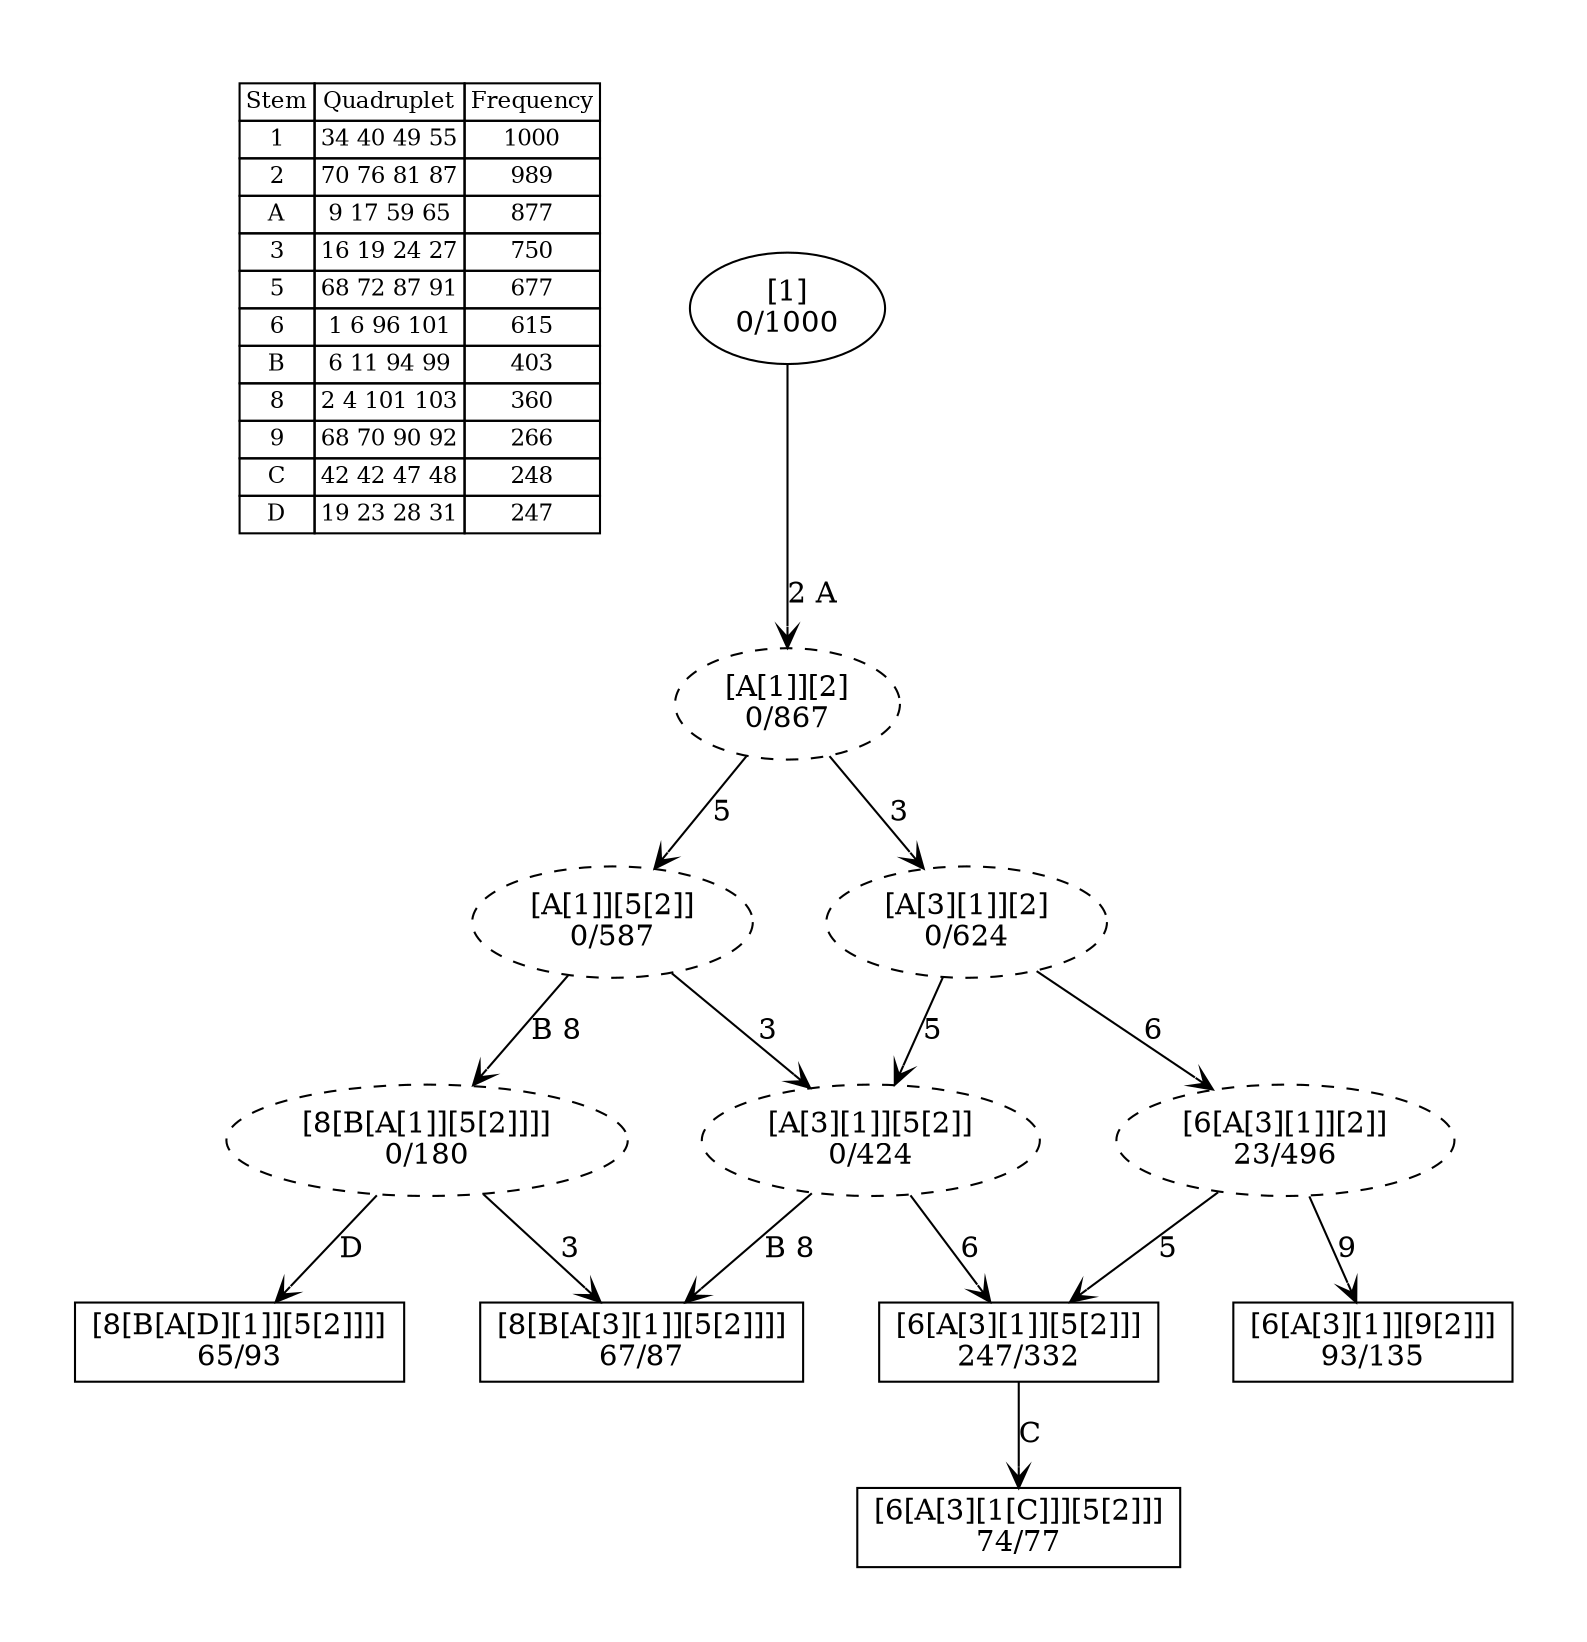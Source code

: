 digraph G {
	pad = 0.5;
	nodesep = 0.5;
"legend" [label = < <table border="0" cellborder="1" cellspacing="0"><tr><td>Stem</td><td>Quadruplet</td><td>Frequency</td></tr>
<tr><td>1</td><td>34 40 49 55</td><td>1000</td></tr>
<tr><td>2</td><td>70 76 81 87</td><td>989</td></tr>
<tr><td>A</td><td>9 17 59 65</td><td>877</td></tr>
<tr><td>3</td><td>16 19 24 27</td><td>750</td></tr>
<tr><td>5</td><td>68 72 87 91</td><td>677</td></tr>
<tr><td>6</td><td>1 6 96 101</td><td>615</td></tr>
<tr><td>B</td><td>6 11 94 99</td><td>403</td></tr>
<tr><td>8</td><td>2 4 101 103</td><td>360</td></tr>
<tr><td>9</td><td>68 70 90 92</td><td>266</td></tr>
<tr><td>C</td><td>42 42 47 48</td><td>248</td></tr>
<tr><td>D</td><td>19 23 28 31</td><td>247</td></tr>
</table>>, shape = plaintext, fontsize=11];
"1 2 A 3 5 6 " [shape = box];
"1 2 A 3 6 9 " [shape = box];
"1 2 A 3 5 6 C " [shape = box];
"1 2 A 3 5 B 8 " [shape = box];
"1 2 A 5 B 8 D " [shape = box];
"1 2 A 3 6 " [style = dashed];
"1 2 A 3 5 " [style = dashed];
"1 2 A 5 " [style = dashed];
"1 2 A 3 " [style = dashed];
"1 2 A " [style = dashed];
"1 2 A 5 B 8 " [style = dashed];
"1 2 A 3 5 6 " [label = "[6[A[3][1]][5[2]]]\n247/332"];
"1 2 A 3 6 9 " [label = "[6[A[3][1]][9[2]]]\n93/135"];
"1 2 A 3 5 6 C " [label = "[6[A[3][1[C]]][5[2]]]\n74/77"];
"1 2 A 3 5 B 8 " [label = "[8[B[A[3][1]][5[2]]]]\n67/87"];
"1 2 A 5 B 8 D " [label = "[8[B[A[D][1]][5[2]]]]\n65/93"];
"1 2 A 3 6 " [label = "[6[A[3][1]][2]]\n23/496"];
"1 2 A 3 5 " [label = "[A[3][1]][5[2]]\n0/424"];
"1 2 A 5 " [label = "[A[1]][5[2]]\n0/587"];
"1 2 A 3 " [label = "[A[3][1]][2]\n0/624"];
"1 2 A " [label = "[A[1]][2]\n0/867"];
"1 2 A 5 B 8 " [label = "[8[B[A[1]][5[2]]]]\n0/180"];
"1 " [label = "[1]\n0/1000"];
"1 2 A 3 5 6 " -> "1 2 A 3 5 6 C " [label = "C ", arrowhead = vee];
"1 2 A 3 6 " -> "1 2 A 3 5 6 " [label = "5 ", arrowhead = vee];
"1 2 A 3 6 " -> "1 2 A 3 6 9 " [label = "9 ", arrowhead = vee];
"1 2 A 3 5 " -> "1 2 A 3 5 6 " [label = "6 ", arrowhead = vee];
"1 2 A 3 5 " -> "1 2 A 3 5 B 8 " [label = "B 8 ", arrowhead = vee];
"1 2 A 5 " -> "1 2 A 3 5 " [label = "3 ", arrowhead = vee];
"1 2 A 5 " -> "1 2 A 5 B 8 " [label = "B 8 ", arrowhead = vee];
"1 2 A 3 " -> "1 2 A 3 6 " [label = "6 ", arrowhead = vee];
"1 2 A 3 " -> "1 2 A 3 5 " [label = "5 ", arrowhead = vee];
"1 2 A " -> "1 2 A 5 " [label = "5 ", arrowhead = vee];
"1 2 A " -> "1 2 A 3 " [label = "3 ", arrowhead = vee];
"1 2 A 5 B 8 " -> "1 2 A 3 5 B 8 " [label = "3 ", arrowhead = vee];
"1 2 A 5 B 8 " -> "1 2 A 5 B 8 D " [label = "D ", arrowhead = vee];
"1 " -> "1 2 A " [label = "2 A ", arrowhead = vee];
}